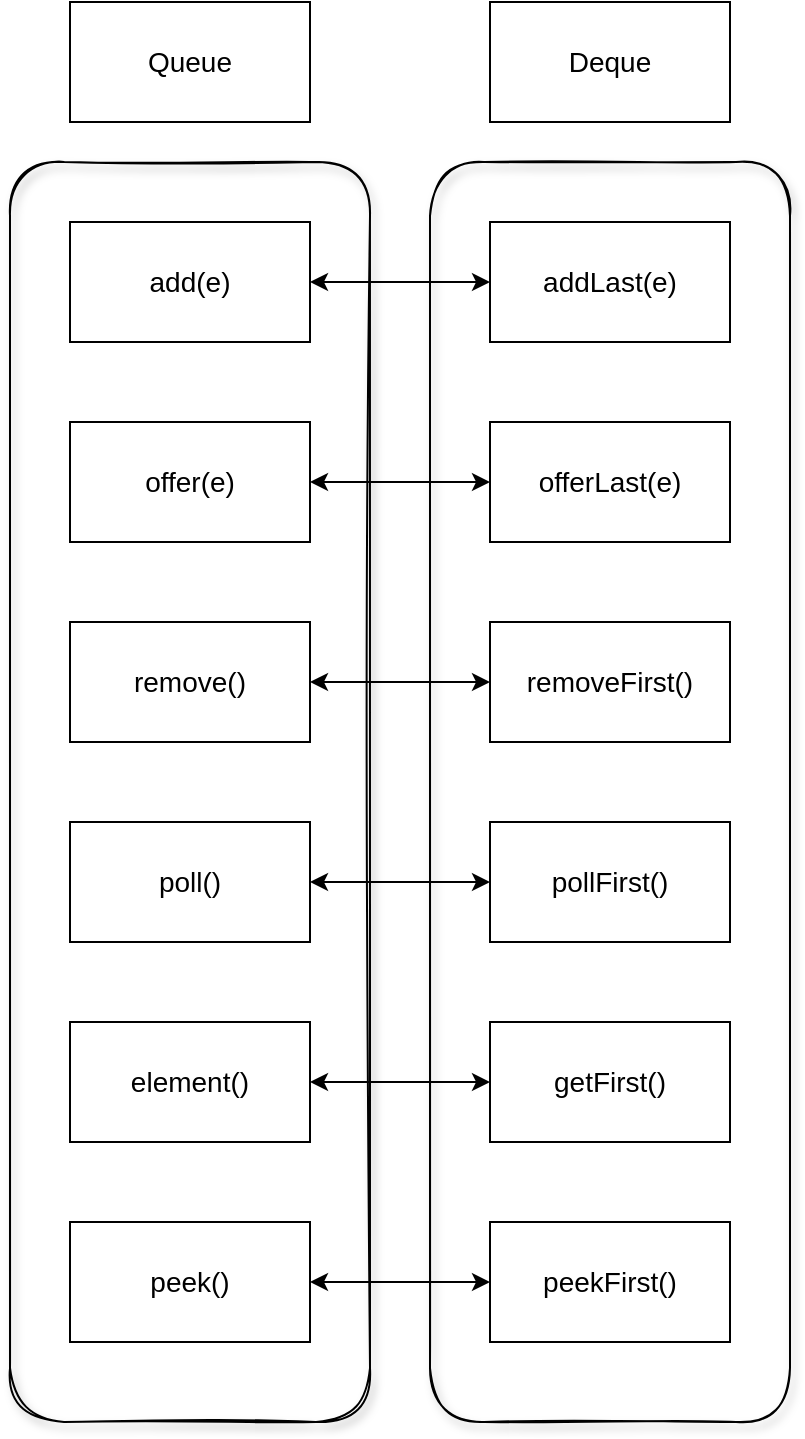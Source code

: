 <mxfile version="20.6.2" type="device"><diagram id="1hZ2BCltEnDeL2M1Iltq" name="第 1 页"><mxGraphModel dx="772" dy="489" grid="1" gridSize="10" guides="1" tooltips="1" connect="1" arrows="1" fold="1" page="1" pageScale="1" pageWidth="827" pageHeight="1169" math="0" shadow="0"><root><mxCell id="0"/><mxCell id="1" parent="0"/><mxCell id="zoj7ero6w2ysE1WRdAS1-22" value="" style="rounded=1;whiteSpace=wrap;html=1;fillColor=none;shadow=1;glass=1;sketch=1;fontSize=14;" parent="1" vertex="1"><mxGeometry x="520" y="310" width="180" height="630" as="geometry"/></mxCell><mxCell id="zoj7ero6w2ysE1WRdAS1-21" value="" style="rounded=1;whiteSpace=wrap;html=1;fillColor=none;shadow=1;glass=1;sketch=1;fontSize=14;" parent="1" vertex="1"><mxGeometry x="310" y="310" width="180" height="630" as="geometry"/></mxCell><mxCell id="zoj7ero6w2ysE1WRdAS1-1" value="Queue" style="rounded=0;whiteSpace=wrap;html=1;fontSize=14;" parent="1" vertex="1"><mxGeometry x="340" y="230" width="120" height="60" as="geometry"/></mxCell><mxCell id="zoj7ero6w2ysE1WRdAS1-2" value="Deque" style="rounded=0;whiteSpace=wrap;html=1;fontSize=14;" parent="1" vertex="1"><mxGeometry x="550" y="230" width="120" height="60" as="geometry"/></mxCell><mxCell id="zoj7ero6w2ysE1WRdAS1-3" value="add(e)" style="rounded=0;whiteSpace=wrap;html=1;fontSize=14;" parent="1" vertex="1"><mxGeometry x="340" y="340" width="120" height="60" as="geometry"/></mxCell><mxCell id="zoj7ero6w2ysE1WRdAS1-4" value="addLast(e)" style="rounded=0;whiteSpace=wrap;html=1;fontSize=14;" parent="1" vertex="1"><mxGeometry x="550" y="340" width="120" height="60" as="geometry"/></mxCell><mxCell id="zoj7ero6w2ysE1WRdAS1-5" value="" style="endArrow=classic;startArrow=classic;html=1;rounded=0;exitX=1;exitY=0.5;exitDx=0;exitDy=0;entryX=0;entryY=0.5;entryDx=0;entryDy=0;fontSize=14;" parent="1" source="zoj7ero6w2ysE1WRdAS1-3" target="zoj7ero6w2ysE1WRdAS1-4" edge="1"><mxGeometry width="50" height="50" relative="1" as="geometry"><mxPoint x="580" y="400" as="sourcePoint"/><mxPoint x="630" y="350" as="targetPoint"/></mxGeometry></mxCell><mxCell id="zoj7ero6w2ysE1WRdAS1-6" value="offer(e)" style="rounded=0;whiteSpace=wrap;html=1;fontSize=14;" parent="1" vertex="1"><mxGeometry x="340" y="440" width="120" height="60" as="geometry"/></mxCell><mxCell id="zoj7ero6w2ysE1WRdAS1-7" value="offerLast(e)" style="rounded=0;whiteSpace=wrap;html=1;fontSize=14;" parent="1" vertex="1"><mxGeometry x="550" y="440" width="120" height="60" as="geometry"/></mxCell><mxCell id="zoj7ero6w2ysE1WRdAS1-8" value="" style="endArrow=classic;startArrow=classic;html=1;rounded=0;exitX=1;exitY=0.5;exitDx=0;exitDy=0;entryX=0;entryY=0.5;entryDx=0;entryDy=0;fontSize=14;" parent="1" source="zoj7ero6w2ysE1WRdAS1-6" target="zoj7ero6w2ysE1WRdAS1-7" edge="1"><mxGeometry width="50" height="50" relative="1" as="geometry"><mxPoint x="580" y="500" as="sourcePoint"/><mxPoint x="630" y="450" as="targetPoint"/></mxGeometry></mxCell><mxCell id="zoj7ero6w2ysE1WRdAS1-9" value="remove()" style="rounded=0;whiteSpace=wrap;html=1;fontSize=14;" parent="1" vertex="1"><mxGeometry x="340" y="540" width="120" height="60" as="geometry"/></mxCell><mxCell id="zoj7ero6w2ysE1WRdAS1-10" value="&lt;div style=&quot;font-size: 14px;&quot;&gt;&lt;span style=&quot;background-color: initial; font-size: 14px;&quot;&gt;removeFirst()&lt;/span&gt;&lt;br style=&quot;font-size: 14px;&quot;&gt;&lt;/div&gt;" style="rounded=0;whiteSpace=wrap;html=1;fontSize=14;" parent="1" vertex="1"><mxGeometry x="550" y="540" width="120" height="60" as="geometry"/></mxCell><mxCell id="zoj7ero6w2ysE1WRdAS1-11" value="" style="endArrow=classic;startArrow=classic;html=1;rounded=0;exitX=1;exitY=0.5;exitDx=0;exitDy=0;entryX=0;entryY=0.5;entryDx=0;entryDy=0;fontSize=14;" parent="1" source="zoj7ero6w2ysE1WRdAS1-9" target="zoj7ero6w2ysE1WRdAS1-10" edge="1"><mxGeometry width="50" height="50" relative="1" as="geometry"><mxPoint x="580" y="600" as="sourcePoint"/><mxPoint x="630" y="550" as="targetPoint"/></mxGeometry></mxCell><mxCell id="zoj7ero6w2ysE1WRdAS1-12" value="element()" style="rounded=0;whiteSpace=wrap;html=1;fontSize=14;" parent="1" vertex="1"><mxGeometry x="340" y="740" width="120" height="60" as="geometry"/></mxCell><mxCell id="zoj7ero6w2ysE1WRdAS1-13" value="getFirst()" style="rounded=0;whiteSpace=wrap;html=1;fontSize=14;" parent="1" vertex="1"><mxGeometry x="550" y="740" width="120" height="60" as="geometry"/></mxCell><mxCell id="zoj7ero6w2ysE1WRdAS1-14" value="" style="endArrow=classic;startArrow=classic;html=1;rounded=0;exitX=1;exitY=0.5;exitDx=0;exitDy=0;entryX=0;entryY=0.5;entryDx=0;entryDy=0;fontSize=14;" parent="1" source="zoj7ero6w2ysE1WRdAS1-12" target="zoj7ero6w2ysE1WRdAS1-13" edge="1"><mxGeometry width="50" height="50" relative="1" as="geometry"><mxPoint x="580" y="800" as="sourcePoint"/><mxPoint x="630" y="750" as="targetPoint"/></mxGeometry></mxCell><mxCell id="zoj7ero6w2ysE1WRdAS1-15" value="poll()" style="rounded=0;whiteSpace=wrap;html=1;fontSize=14;" parent="1" vertex="1"><mxGeometry x="340" y="640" width="120" height="60" as="geometry"/></mxCell><mxCell id="zoj7ero6w2ysE1WRdAS1-16" value="&lt;div style=&quot;font-size: 14px;&quot;&gt;&lt;span style=&quot;background-color: initial; font-size: 14px;&quot;&gt;pollFirst()&lt;/span&gt;&lt;br style=&quot;font-size: 14px;&quot;&gt;&lt;/div&gt;" style="rounded=0;whiteSpace=wrap;html=1;fontSize=14;" parent="1" vertex="1"><mxGeometry x="550" y="640" width="120" height="60" as="geometry"/></mxCell><mxCell id="zoj7ero6w2ysE1WRdAS1-17" value="" style="endArrow=classic;startArrow=classic;html=1;rounded=0;exitX=1;exitY=0.5;exitDx=0;exitDy=0;entryX=0;entryY=0.5;entryDx=0;entryDy=0;fontSize=14;" parent="1" source="zoj7ero6w2ysE1WRdAS1-15" target="zoj7ero6w2ysE1WRdAS1-16" edge="1"><mxGeometry width="50" height="50" relative="1" as="geometry"><mxPoint x="580" y="700" as="sourcePoint"/><mxPoint x="630" y="650" as="targetPoint"/></mxGeometry></mxCell><mxCell id="zoj7ero6w2ysE1WRdAS1-18" value="peek()" style="rounded=0;whiteSpace=wrap;html=1;fontSize=14;" parent="1" vertex="1"><mxGeometry x="340" y="840" width="120" height="60" as="geometry"/></mxCell><mxCell id="zoj7ero6w2ysE1WRdAS1-19" value="&lt;div style=&quot;font-size: 14px;&quot;&gt;&lt;span style=&quot;background-color: initial; font-size: 14px;&quot;&gt;peekFirst()&lt;/span&gt;&lt;br style=&quot;font-size: 14px;&quot;&gt;&lt;/div&gt;" style="rounded=0;whiteSpace=wrap;html=1;fontSize=14;" parent="1" vertex="1"><mxGeometry x="550" y="840" width="120" height="60" as="geometry"/></mxCell><mxCell id="zoj7ero6w2ysE1WRdAS1-20" value="" style="endArrow=classic;startArrow=classic;html=1;rounded=0;exitX=1;exitY=0.5;exitDx=0;exitDy=0;entryX=0;entryY=0.5;entryDx=0;entryDy=0;fontSize=14;" parent="1" source="zoj7ero6w2ysE1WRdAS1-18" target="zoj7ero6w2ysE1WRdAS1-19" edge="1"><mxGeometry width="50" height="50" relative="1" as="geometry"><mxPoint x="580" y="900" as="sourcePoint"/><mxPoint x="630" y="850" as="targetPoint"/></mxGeometry></mxCell></root></mxGraphModel></diagram></mxfile>